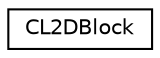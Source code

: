 digraph "Graphical Class Hierarchy"
{
  edge [fontname="Helvetica",fontsize="10",labelfontname="Helvetica",labelfontsize="10"];
  node [fontname="Helvetica",fontsize="10",shape=record];
  rankdir="LR";
  Node0 [label="CL2DBlock",height=0.2,width=0.4,color="black", fillcolor="white", style="filled",URL="$classCL2DBlock.html"];
}
